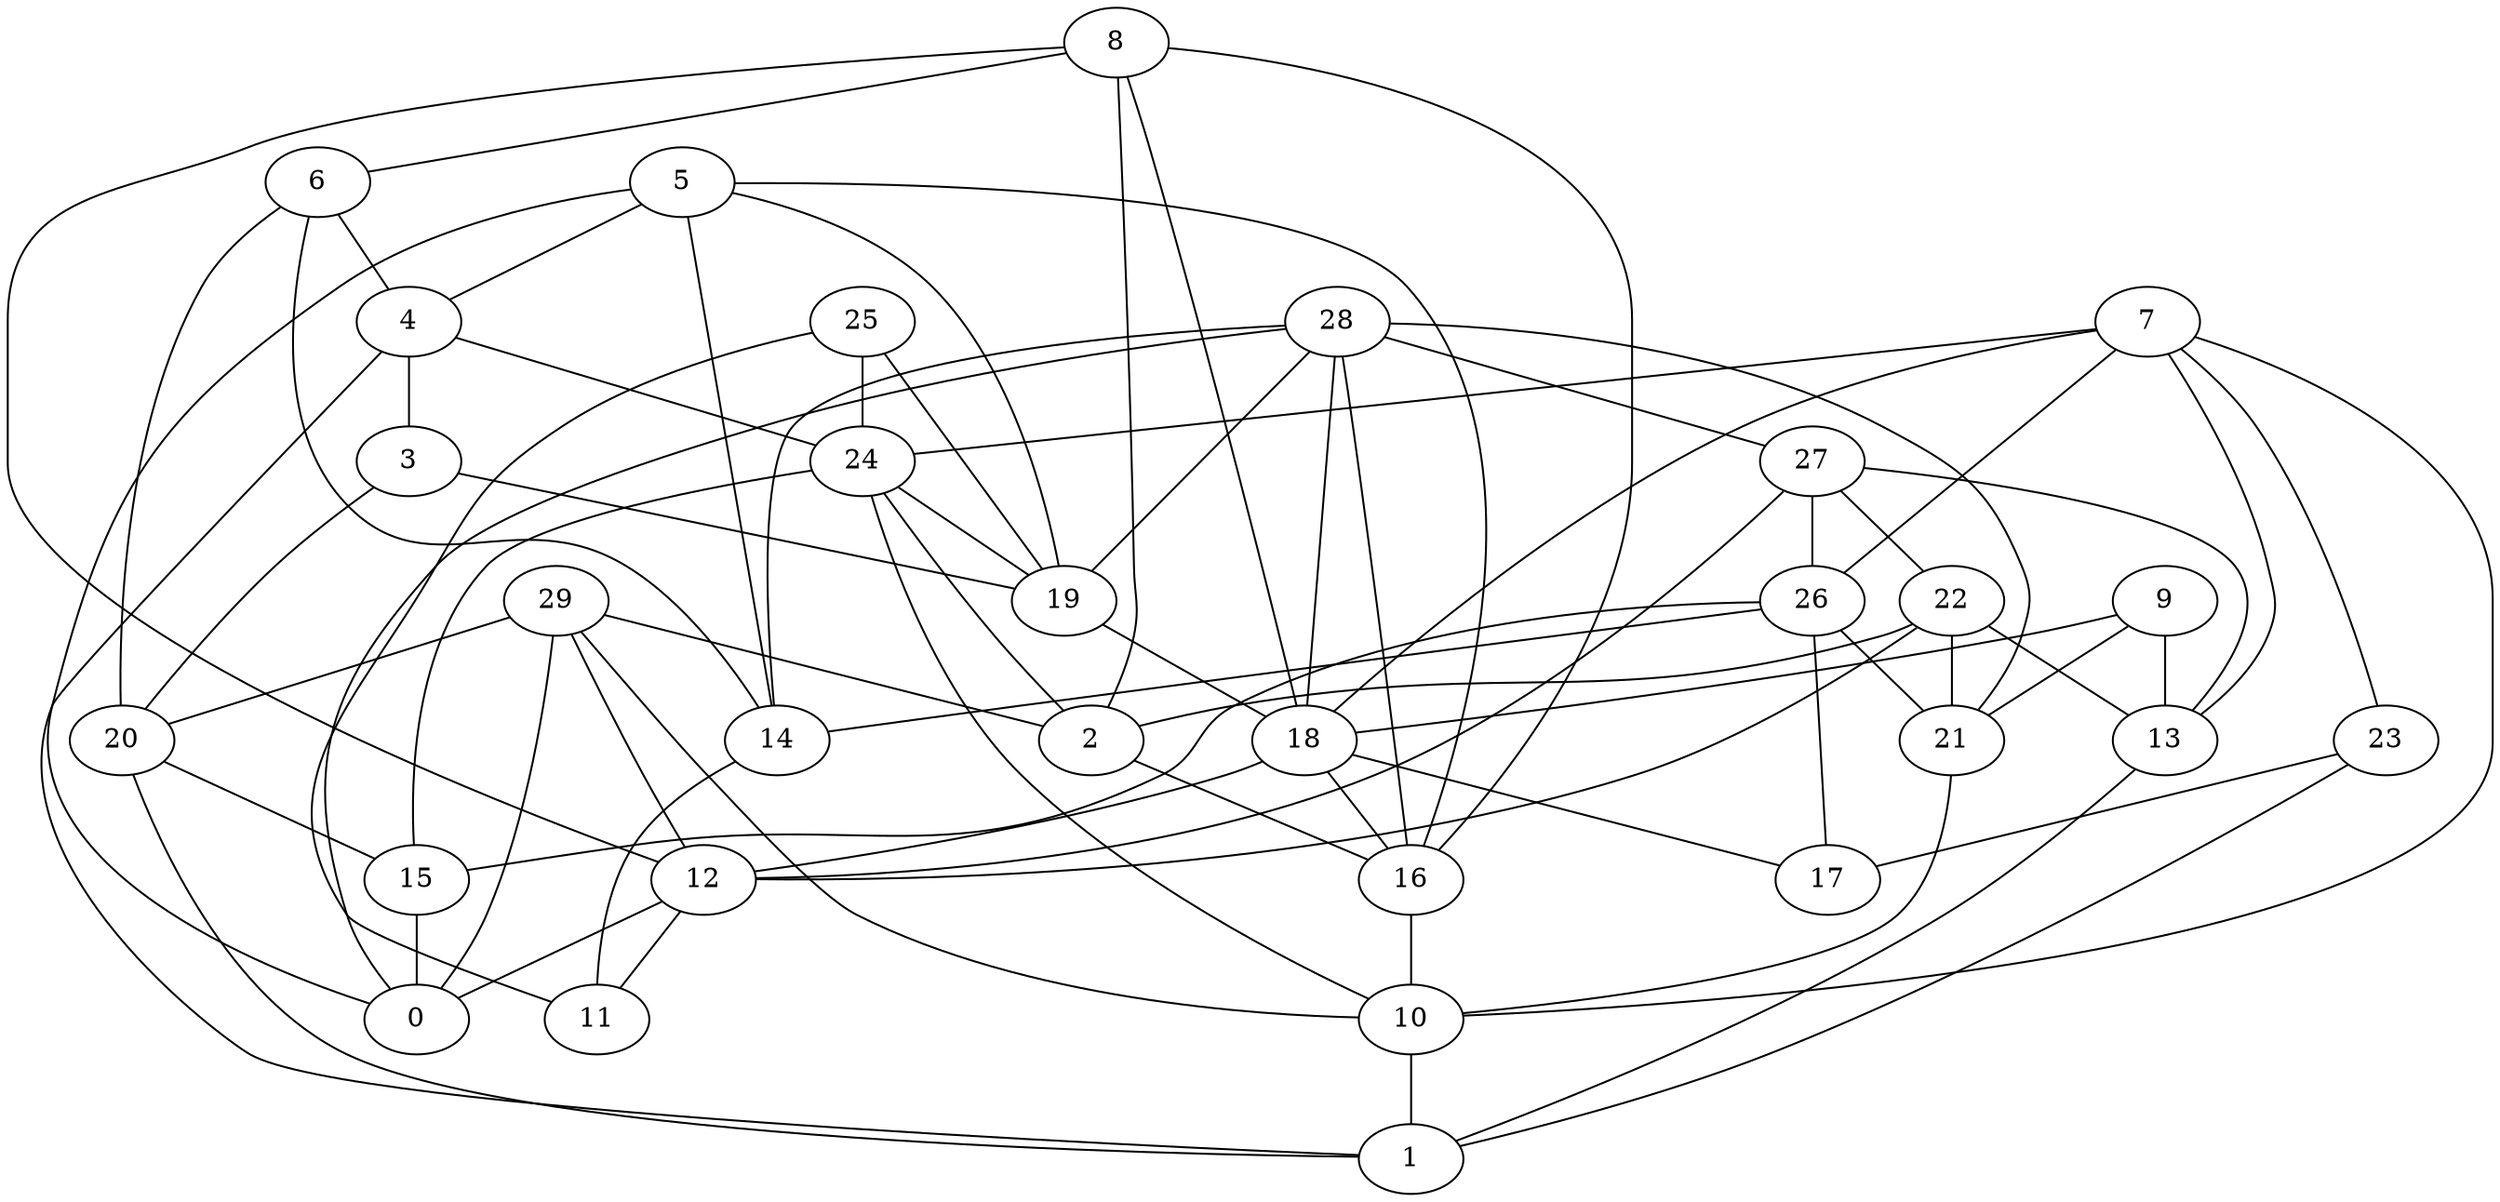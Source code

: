 digraph GG_graph {

subgraph G_graph {
edge [color = black]
"27" -> "22" [dir = none]
"14" -> "11" [dir = none]
"26" -> "15" [dir = none]
"26" -> "17" [dir = none]
"21" -> "10" [dir = none]
"23" -> "17" [dir = none]
"22" -> "12" [dir = none]
"9" -> "21" [dir = none]
"12" -> "0" [dir = none]
"7" -> "13" [dir = none]
"7" -> "24" [dir = none]
"7" -> "23" [dir = none]
"7" -> "18" [dir = none]
"28" -> "14" [dir = none]
"28" -> "18" [dir = none]
"28" -> "16" [dir = none]
"28" -> "19" [dir = none]
"16" -> "10" [dir = none]
"18" -> "12" [dir = none]
"3" -> "20" [dir = none]
"3" -> "19" [dir = none]
"6" -> "20" [dir = none]
"29" -> "20" [dir = none]
"5" -> "19" [dir = none]
"4" -> "1" [dir = none]
"4" -> "3" [dir = none]
"2" -> "16" [dir = none]
"25" -> "19" [dir = none]
"8" -> "12" [dir = none]
"8" -> "18" [dir = none]
"8" -> "6" [dir = none]
"9" -> "18" [dir = none]
"5" -> "14" [dir = none]
"12" -> "11" [dir = none]
"29" -> "10" [dir = none]
"24" -> "19" [dir = none]
"26" -> "21" [dir = none]
"20" -> "15" [dir = none]
"5" -> "4" [dir = none]
"23" -> "1" [dir = none]
"29" -> "2" [dir = none]
"8" -> "16" [dir = none]
"5" -> "16" [dir = none]
"25" -> "24" [dir = none]
"27" -> "12" [dir = none]
"4" -> "24" [dir = none]
"28" -> "21" [dir = none]
"18" -> "16" [dir = none]
"29" -> "12" [dir = none]
"6" -> "14" [dir = none]
"22" -> "21" [dir = none]
"22" -> "13" [dir = none]
"24" -> "15" [dir = none]
"29" -> "0" [dir = none]
"24" -> "10" [dir = none]
"20" -> "1" [dir = none]
"27" -> "26" [dir = none]
"6" -> "4" [dir = none]
"10" -> "1" [dir = none]
"27" -> "13" [dir = none]
"7" -> "10" [dir = none]
"15" -> "0" [dir = none]
"28" -> "0" [dir = none]
"28" -> "27" [dir = none]
"7" -> "26" [dir = none]
"19" -> "18" [dir = none]
"9" -> "13" [dir = none]
"5" -> "0" [dir = none]
"25" -> "11" [dir = none]
"24" -> "2" [dir = none]
"8" -> "2" [dir = none]
"22" -> "2" [dir = none]
"13" -> "1" [dir = none]
"26" -> "14" [dir = none]
"18" -> "17" [dir = none]
}

}
